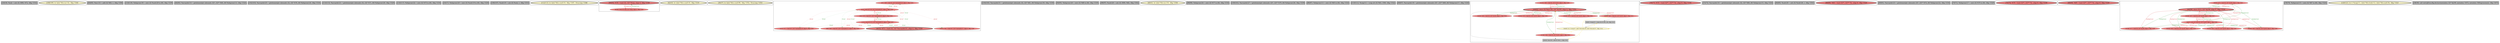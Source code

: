 
digraph G {





subgraph cluster36 {


node6298 [penwidth=3.0,fontsize=20,fillcolor=grey,label="[18/19]  %sub = sub i32 3000, %72, !dbg !1532",shape=rectangle,style=filled ]



}

subgraph cluster15 {


node6261 [penwidth=3.0,fontsize=20,fillcolor=lemonchiffon,label="[108/109]  br label %for.inc132, !dbg !1545",shape=ellipse,style=filled ]



}

subgraph cluster35 {


node6297 [penwidth=3.0,fontsize=20,fillcolor=grey,label="[64/65]  %inc133 = add i32 %83, 1, !dbg !1546",shape=rectangle,style=filled ]



}

subgraph cluster11 {


node6257 [penwidth=3.0,fontsize=20,fillcolor=grey,label="[118/119]  %idxprom130 = zext i32 %sub129 to i64, !dbg !1539",shape=rectangle,style=filled ]



}

subgraph cluster19 {


node6265 [penwidth=3.0,fontsize=20,fillcolor=grey,label="[82/83]  %arrayidx114 = getelementptr inbounds i32*, i32** %64, i64 %idxprom113, !dbg !1524",shape=rectangle,style=filled ]



}

subgraph cluster9 {


node6255 [penwidth=3.0,fontsize=20,fillcolor=grey,label="[102/103]  %arrayidx125 = getelementptr inbounds i32, i32* %76, i64 %idxprom124, !dbg !1534",shape=rectangle,style=filled ]



}

subgraph cluster8 {


node6254 [penwidth=3.0,fontsize=20,fillcolor=grey,label="[114/115]  %arrayidx121 = getelementptr inbounds i32, i32* %71, i64 %idxprom120, !dbg !1529",shape=rectangle,style=filled ]



}

subgraph cluster10 {


node6256 [penwidth=3.0,fontsize=20,fillcolor=grey,label="[116/117]  %idxprom122 = zext i32 %75 to i64, !dbg !1534",shape=rectangle,style=filled ]



}

subgraph cluster23 {


node6269 [penwidth=3.0,fontsize=20,fillcolor=grey,label="[16/17]  %idxprom120 = zext i32 %sub119 to i64, !dbg !1529",shape=rectangle,style=filled ]



}

subgraph cluster7 {


node6253 [penwidth=3.0,fontsize=20,fillcolor=grey,label="[106/107]  %sub119 = sub i32 %sub, 1, !dbg !1533",shape=rectangle,style=filled ]



}

subgraph cluster14 {


node6260 [penwidth=3.0,fontsize=20,fillcolor=lemonchiffon,label="[112/113]  br label %for.cond110, !dbg !1547, !llvm.loop !1548",shape=ellipse,style=filled ]



}

subgraph cluster6 {


node6252 [penwidth=3.0,fontsize=20,fillcolor=lightcoral,label="[90/93]  %78 = load i32, i32* %tmp, align 4, !dbg !1538",shape=ellipse,style=filled ]
node6251 [fillcolor=lightcoral,label="[91/92]  store i32 %68, i32* %tmp, align 4, !dbg !1528",shape=ellipse,style=filled ]

node6251->node6252 [style=solid,color=forestgreen,label="T|indep|Const",penwidth=1.0,fontcolor=forestgreen ]
node6252->node6251 [style=solid,color=firebrick3,label="A|indep|Const",penwidth=1.0,fontcolor=firebrick3 ]


}

subgraph cluster30 {


node6283 [penwidth=3.0,fontsize=20,fillcolor=lemonchiffon,label="[42/43]  br label %for.cond110, !dbg !1519",shape=ellipse,style=filled ]



}

subgraph cluster31 {


node6284 [penwidth=3.0,fontsize=20,fillcolor=lemonchiffon,label="[36/37]  br label %for.cond106, !dbg !1552, !llvm.loop !1553",shape=ellipse,style=filled ]



}

subgraph cluster0 {


node6245 [fillcolor=lightcoral,label="[6/7]  %68 = load i32, i32* %arrayidx116, align 4, !dbg !1524",shape=ellipse,style=filled ]
node6244 [fillcolor=lightcoral,label="[3/12]  store i32 %78, i32* %arrayidx131, align 4, !dbg !1544",shape=ellipse,style=filled ]
node6239 [fillcolor=lightcoral,label="[8/9]  %66 = load i32*, i32** %arrayidx114, align 8, !dbg !1524",shape=ellipse,style=filled ]
node6240 [fillcolor=lightcoral,label="[1/14]  store i32 %73, i32* %arrayidx125, align 4, !dbg !1537",shape=ellipse,style=filled ]
node6238 [fillcolor=lightcoral,label="[10/11]  %81 = load i32*, i32** %arrayidx127, align 8, !dbg !1539",shape=ellipse,style=filled ]
node6241 [fillcolor=lightcoral,label="[2/13]  %71 = load i32*, i32** %arrayidx118, align 8, !dbg !1529",shape=ellipse,style=filled ]
node6243 [penwidth=3.0,fontsize=20,fillcolor=lightcoral,label="[0/15]  %73 = load i32, i32* %arrayidx121, align 4, !dbg !1529",shape=ellipse,style=filled ]
node6242 [fillcolor=lightcoral,label="[4/5]  %76 = load i32*, i32** %arrayidx123, align 8, !dbg !1534",shape=ellipse,style=filled ]

node6243->node6244 [style=dotted,color=firebrick3,label="A|Conf",penwidth=1.0,fontcolor=firebrick3 ]
node6244->node6243 [style=dotted,color=forestgreen,label="T|Conf",penwidth=1.0,fontcolor=forestgreen ]
node6241->node6244 [style=dotted,color=firebrick3,label="A|Conf",penwidth=1.0,fontcolor=firebrick3 ]
node6244->node6241 [style=dotted,color=forestgreen,label="T|Conf",penwidth=1.0,fontcolor=forestgreen ]
node6243->node6240 [style=dotted,color=firebrick3,label="A|Conf",penwidth=1.0,fontcolor=firebrick3 ]
node6240->node6243 [style=dotted,color=forestgreen,label="T|Conf",penwidth=1.0,fontcolor=forestgreen ]
node6240->node6245 [style=dotted,color=forestgreen,label="T|Conf",penwidth=1.0,fontcolor=forestgreen ]
node6240->node6239 [style=dotted,color=forestgreen,label="T|Conf",penwidth=1.0,fontcolor=forestgreen ]
node6240->node6242 [style=dotted,color=forestgreen,label="T|Conf",penwidth=1.0,fontcolor=forestgreen ]
node6241->node6240 [style=dotted,color=firebrick3,label="A|Conf",penwidth=1.0,fontcolor=firebrick3 ]
node6242->node6240 [style=dotted,color=firebrick3,label="A|Conf",penwidth=1.0,fontcolor=firebrick3 ]
node6245->node6240 [style=dotted,color=firebrick3,label="A|Conf",penwidth=1.0,fontcolor=firebrick3 ]
node6240->node6238 [style=dotted,color=forestgreen,label="T|Conf",penwidth=1.0,fontcolor=forestgreen ]
node6244->node6238 [style=dotted,color=forestgreen,label="T|Conf",penwidth=1.0,fontcolor=forestgreen ]
node6239->node6240 [style=dotted,color=firebrick3,label="A|Conf",penwidth=1.0,fontcolor=firebrick3 ]
node6238->node6240 [style=dotted,color=firebrick3,label="A|Conf",penwidth=1.0,fontcolor=firebrick3 ]
node6244->node6242 [style=dotted,color=forestgreen,label="T|Conf",penwidth=1.0,fontcolor=forestgreen ]
node6244->node6239 [style=dotted,color=forestgreen,label="T|Conf",penwidth=1.0,fontcolor=forestgreen ]
node6244->node6245 [style=dotted,color=forestgreen,label="T|Conf",penwidth=1.0,fontcolor=forestgreen ]
node6242->node6244 [style=dotted,color=firebrick3,label="A|Conf",penwidth=1.0,fontcolor=firebrick3 ]
node6239->node6244 [style=dotted,color=firebrick3,label="A|Conf",penwidth=1.0,fontcolor=firebrick3 ]
node6238->node6244 [style=dotted,color=firebrick3,label="A|Conf",penwidth=1.0,fontcolor=firebrick3 ]
node6245->node6244 [style=dotted,color=firebrick3,label="A|Conf",penwidth=1.0,fontcolor=firebrick3 ]
node6240->node6241 [style=dotted,color=forestgreen,label="T|Conf",penwidth=1.0,fontcolor=forestgreen ]


}

subgraph cluster13 {


node6259 [penwidth=3.0,fontsize=20,fillcolor=grey,label="[104/105]  %arrayidx131 = getelementptr inbounds i32, i32* %81, i64 %idxprom130, !dbg !1539",shape=rectangle,style=filled ]



}

subgraph cluster5 {


node6250 [penwidth=3.0,fontsize=20,fillcolor=grey,label="[94/95]  %idxprom126 = zext i32 %80 to i64, !dbg !1539",shape=rectangle,style=filled ]



}

subgraph cluster1 {


node6246 [penwidth=3.0,fontsize=20,fillcolor=grey,label="[96/97]  %sub128 = sub i32 3000, %82, !dbg !1542",shape=rectangle,style=filled ]



}

subgraph cluster32 {


node6285 [penwidth=3.0,fontsize=20,fillcolor=lemonchiffon,label="[40/41]  br label %for.inc135, !dbg !1550",shape=ellipse,style=filled ]



}

subgraph cluster3 {


node6248 [penwidth=3.0,fontsize=20,fillcolor=grey,label="[98/99]  %idxprom124 = zext i32 %77 to i64, !dbg !1534",shape=rectangle,style=filled ]



}

subgraph cluster4 {


node6249 [penwidth=3.0,fontsize=20,fillcolor=grey,label="[100/101]  %arrayidx127 = getelementptr inbounds i32*, i32** %79, i64 %idxprom126, !dbg !1539",shape=rectangle,style=filled ]



}

subgraph cluster17 {


node6263 [penwidth=3.0,fontsize=20,fillcolor=grey,label="[86/87]  %idxprom113 = zext i32 %65 to i64, !dbg !1524",shape=rectangle,style=filled ]



}

subgraph cluster16 {


node6262 [penwidth=3.0,fontsize=20,fillcolor=grey,label="[110/111]  %cmp111 = icmp ult i32 %63, 1500, !dbg !1522",shape=rectangle,style=filled ]



}

subgraph cluster2 {


node6247 [penwidth=3.0,fontsize=20,fillcolor=grey,label="[66/67]  %arrayidx118 = getelementptr inbounds i32*, i32** %69, i64 %idxprom117, !dbg !1529",shape=rectangle,style=filled ]



}

subgraph cluster34 {


node6296 [fillcolor=lightcoral,label="[21/22]  %80 = load i32, i32* %i105, align 4, !dbg !1540",shape=ellipse,style=filled ]
node6294 [fillcolor=lightcoral,label="[33/62]  %62 = load i32, i32* %i105, align 4, !dbg !1511",shape=ellipse,style=filled ]
node6293 [fillcolor=grey,label="[34/61]  %cmp107 = icmp ult i32 %62, 100, !dbg !1513",shape=rectangle,style=filled ]
node6288 [fillcolor=lightcoral,label="[31/32]  %65 = load i32, i32* %i105, align 4, !dbg !1526",shape=ellipse,style=filled ]
node6295 [fillcolor=lightcoral,label="[23/24]  %70 = load i32, i32* %i105, align 4, !dbg !1530",shape=ellipse,style=filled ]
node6287 [fillcolor=grey,label="[28/29]  %inc136 = add i32 %84, 1, !dbg !1551",shape=rectangle,style=filled ]
node6290 [fillcolor=lightcoral,label="[27/30]  %84 = load i32, i32* %i105, align 4, !dbg !1551",shape=ellipse,style=filled ]
node6289 [fillcolor=lightcoral,label="[25/26]  %75 = load i32, i32* %i105, align 4, !dbg !1535",shape=ellipse,style=filled ]
node6291 [penwidth=3.0,fontsize=20,fillcolor=lightcoral,label="[20/63]  store i32 %inc136, i32* %i105, align 4, !dbg !1551",shape=ellipse,style=filled ]
node6292 [fillcolor=lemonchiffon,label="[35/60]  br i1 %cmp107, label %for.body108, label %for.end137, !dbg !1514",shape=ellipse,style=filled ]

node6292->node6292 [style=solid,color=gold,label="C",penwidth=1.0,fontcolor=gold ]
node6292->node6291 [style=solid,color=gold,label="C",penwidth=1.0,fontcolor=gold ]
node6292->node6290 [style=solid,color=gold,label="C",penwidth=1.0,fontcolor=gold ]
node6292->node6287 [style=solid,color=gold,label="C",penwidth=1.0,fontcolor=gold ]
node6291->node6290 [style=solid,color=forestgreen,label="T|indep|Const",penwidth=1.0,fontcolor=forestgreen ]
node6292->node6294 [style=solid,color=gold,label="C",penwidth=1.0,fontcolor=gold ]
node6295->node6291 [style=solid,color=firebrick3,label="A|indep|Const",penwidth=1.0,fontcolor=firebrick3 ]
node6290->node6291 [style=solid,color=firebrick3,label="A|indep|Const",penwidth=1.0,fontcolor=firebrick3 ]
node6294->node6293 [style=solid,color=black,label="",penwidth=0.5,fontcolor=black ]
node6287->node6291 [style=solid,color=black,label="",penwidth=0.5,fontcolor=black ]
node6291->node6296 [style=solid,color=forestgreen,label="T|indep|Const",penwidth=1.0,fontcolor=forestgreen ]
node6289->node6291 [style=solid,color=firebrick3,label="A|indep|Const",penwidth=1.0,fontcolor=firebrick3 ]
node6290->node6287 [style=solid,color=black,label="",penwidth=0.5,fontcolor=black ]
node6292->node6293 [style=solid,color=gold,label="C",penwidth=1.0,fontcolor=gold ]
node6291->node6294 [style=solid,color=forestgreen,label="T|indep|Const",penwidth=1.0,fontcolor=forestgreen ]
node6294->node6291 [style=solid,color=firebrick3,label="A|indep|Const",penwidth=1.0,fontcolor=firebrick3 ]
node6291->node6288 [style=solid,color=forestgreen,label="T|indep|Const",penwidth=1.0,fontcolor=forestgreen ]
node6293->node6292 [style=solid,color=black,label="",penwidth=0.5,fontcolor=black ]
node6288->node6291 [style=solid,color=firebrick3,label="A|indep|Const",penwidth=1.0,fontcolor=firebrick3 ]
node6291->node6295 [style=solid,color=forestgreen,label="T|indep|Const",penwidth=1.0,fontcolor=forestgreen ]
node6296->node6291 [style=solid,color=firebrick3,label="A|indep|Const",penwidth=1.0,fontcolor=firebrick3 ]
node6291->node6289 [style=solid,color=forestgreen,label="T|indep|Const",penwidth=1.0,fontcolor=forestgreen ]


}

subgraph cluster22 {


node6268 [penwidth=3.0,fontsize=20,fillcolor=lightcoral,label="[76/77]  %74 = load i32**, i32*** %c, align 8, !dbg !1534",shape=ellipse,style=filled ]



}

subgraph cluster25 {


node6271 [penwidth=3.0,fontsize=20,fillcolor=grey,label="[72/73]  %arrayidx116 = getelementptr inbounds i32, i32* %66, i64 %idxprom115, !dbg !1524",shape=rectangle,style=filled ]



}

subgraph cluster18 {


node6264 [penwidth=3.0,fontsize=20,fillcolor=grey,label="[84/85]  %sub129 = sub i32 %sub128, 1, !dbg !1543",shape=rectangle,style=filled ]



}

subgraph cluster29 {


node6282 [penwidth=3.0,fontsize=20,fillcolor=lightcoral,label="[88/89]  %64 = load i32**, i32*** %c, align 8, !dbg !1524",shape=ellipse,style=filled ]



}

subgraph cluster20 {


node6266 [penwidth=3.0,fontsize=20,fillcolor=grey,label="[80/81]  %arrayidx123 = getelementptr inbounds i32*, i32** %74, i64 %idxprom122, !dbg !1534",shape=rectangle,style=filled ]



}

subgraph cluster26 {


node6272 [penwidth=3.0,fontsize=20,fillcolor=grey,label="[70/71]  %idxprom117 = zext i32 %70 to i64, !dbg !1529",shape=rectangle,style=filled ]



}

subgraph cluster24 {


node6270 [penwidth=3.0,fontsize=20,fillcolor=lightcoral,label="[74/75]  %79 = load i32**, i32*** %c, align 8, !dbg !1539",shape=ellipse,style=filled ]



}

subgraph cluster28 {


node6281 [penwidth=3.0,fontsize=20,fillcolor=lightcoral,label="[68/69]  %69 = load i32**, i32*** %c, align 8, !dbg !1529",shape=ellipse,style=filled ]



}

subgraph cluster27 {


node6280 [fillcolor=lightcoral,label="[49/50]  %72 = load i32, i32* %j109, align 4, !dbg !1531",shape=ellipse,style=filled ]
node6274 [penwidth=3.0,fontsize=20,fillcolor=lightcoral,label="[44/59]  store i32 0, i32* %j109, align 4, !dbg !1518",shape=ellipse,style=filled ]
node6273 [fillcolor=lightcoral,label="[53/54]  %63 = load i32, i32* %j109, align 4, !dbg !1520",shape=ellipse,style=filled ]
node6279 [fillcolor=lightcoral,label="[45/58]  %83 = load i32, i32* %j109, align 4, !dbg !1546",shape=ellipse,style=filled ]
node6275 [fillcolor=lightcoral,label="[46/57]  store i32 %inc133, i32* %j109, align 4, !dbg !1546",shape=ellipse,style=filled ]
node6276 [fillcolor=lightcoral,label="[47/48]  %77 = load i32, i32* %j109, align 4, !dbg !1536",shape=ellipse,style=filled ]
node6277 [fillcolor=lightcoral,label="[51/52]  %82 = load i32, i32* %j109, align 4, !dbg !1541",shape=ellipse,style=filled ]
node6278 [fillcolor=lightcoral,label="[55/56]  %67 = load i32, i32* %j109, align 4, !dbg !1527",shape=ellipse,style=filled ]

node6275->node6279 [style=solid,color=forestgreen,label="T|indep|Const",penwidth=1.0,fontcolor=forestgreen ]
node6277->node6275 [style=solid,color=firebrick3,label="A|indep|Const",penwidth=1.0,fontcolor=firebrick3 ]
node6275->node6276 [style=solid,color=forestgreen,label="T|indep|Const",penwidth=1.0,fontcolor=forestgreen ]
node6276->node6274 [style=solid,color=firebrick3,label="A|indep|Const",penwidth=1.0,fontcolor=firebrick3 ]
node6274->node6276 [style=solid,color=forestgreen,label="T|indep|Const",penwidth=1.0,fontcolor=forestgreen ]
node6274->node6277 [style=solid,color=forestgreen,label="T|indep|Const",penwidth=1.0,fontcolor=forestgreen ]
node6275->node6278 [style=solid,color=forestgreen,label="T|indep|Const",penwidth=1.0,fontcolor=forestgreen ]
node6275->node6277 [style=solid,color=forestgreen,label="T|indep|Const",penwidth=1.0,fontcolor=forestgreen ]
node6274->node6273 [style=solid,color=forestgreen,label="T|indep|Const",penwidth=1.0,fontcolor=forestgreen ]
node6280->node6275 [style=solid,color=firebrick3,label="A|indep|Const",penwidth=1.0,fontcolor=firebrick3 ]
node6277->node6274 [style=solid,color=firebrick3,label="A|indep|Const",penwidth=1.0,fontcolor=firebrick3 ]
node6278->node6275 [style=solid,color=firebrick3,label="A|indep|Const",penwidth=1.0,fontcolor=firebrick3 ]
node6274->node6280 [style=solid,color=forestgreen,label="T|indep|Const",penwidth=1.0,fontcolor=forestgreen ]
node6278->node6274 [style=solid,color=firebrick3,label="A|indep|Const",penwidth=1.0,fontcolor=firebrick3 ]
node6274->node6278 [style=solid,color=forestgreen,label="T|indep|Const",penwidth=1.0,fontcolor=forestgreen ]
node6279->node6275 [style=solid,color=firebrick3,label="A|indep|Const",penwidth=1.0,fontcolor=firebrick3 ]
node6273->node6274 [style=solid,color=firebrick3,label="A|indep|Const",penwidth=1.0,fontcolor=firebrick3 ]
node6273->node6275 [style=solid,color=firebrick3,label="A|indep|Const",penwidth=1.0,fontcolor=firebrick3 ]
node6274->node6279 [style=solid,color=forestgreen,label="T|indep|Const",penwidth=1.0,fontcolor=forestgreen ]
node6275->node6273 [style=solid,color=forestgreen,label="T|indep|Const",penwidth=1.0,fontcolor=forestgreen ]
node6276->node6275 [style=solid,color=firebrick3,label="A|indep|Const",penwidth=1.0,fontcolor=firebrick3 ]
node6280->node6274 [style=solid,color=firebrick3,label="A|indep|Const",penwidth=1.0,fontcolor=firebrick3 ]
node6279->node6274 [style=solid,color=firebrick3,label="A|indep|Const",penwidth=1.0,fontcolor=firebrick3 ]
node6275->node6280 [style=solid,color=forestgreen,label="T|indep|Const",penwidth=1.0,fontcolor=forestgreen ]


}

subgraph cluster21 {


node6267 [penwidth=3.0,fontsize=20,fillcolor=grey,label="[78/79]  %idxprom115 = zext i32 %67 to i64, !dbg !1524",shape=rectangle,style=filled ]



}

subgraph cluster12 {


node6258 [penwidth=3.0,fontsize=20,fillcolor=lemonchiffon,label="[120/121]  br i1 %cmp111, label %for.body112, label %for.end134, !dbg !1523",shape=ellipse,style=filled ]



}

subgraph cluster33 {


node6286 [penwidth=3.0,fontsize=20,fillcolor=grey,label="[38/39]  call void @llvm.dbg.declare(metadata i32* %j109, metadata !1672, metadata !DIExpression()), !dbg !1675",shape=rectangle,style=filled ]



}

}
